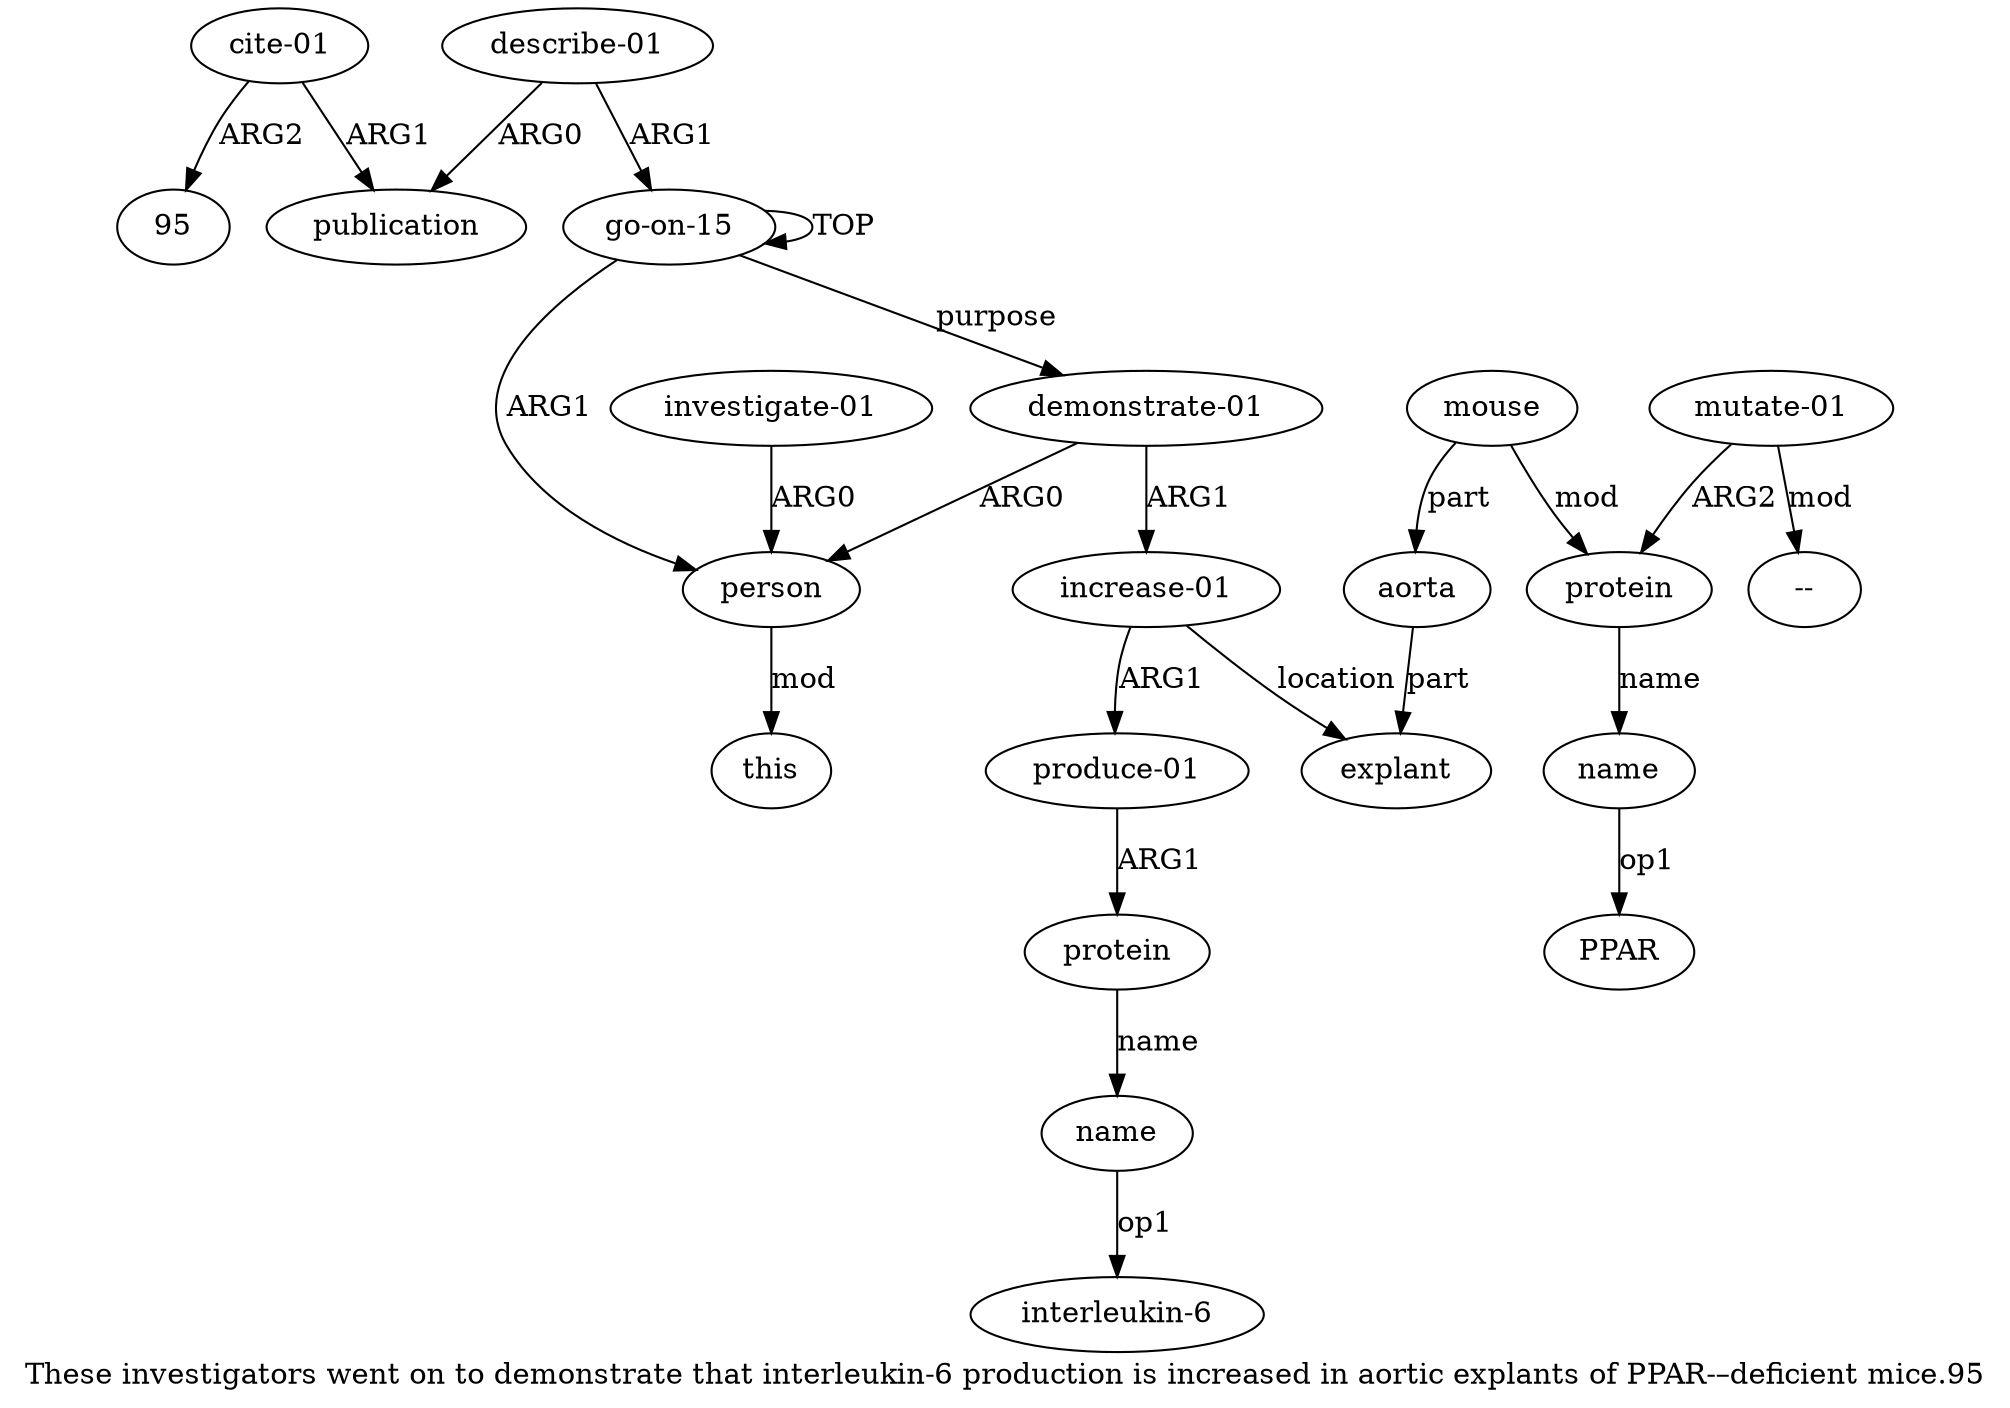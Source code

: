 digraph  {
	graph [label="These investigators went on to demonstrate that interleukin-6 production is increased in aortic explants of PPAR-–deficient mice.95"];
	node [label="\N"];
	"a17 95"	 [color=black,
		gold_ind=-1,
		gold_label=95,
		label=95,
		test_ind=-1,
		test_label=95];
	"a13 PPAR"	 [color=black,
		gold_ind=-1,
		gold_label=PPAR,
		label=PPAR,
		test_ind=-1,
		test_label=PPAR];
	"a14 --"	 [color=black,
		gold_ind=-1,
		gold_label="--",
		label="--",
		test_ind=-1,
		test_label="--"];
	a15	 [color=black,
		gold_ind=15,
		gold_label="describe-01",
		label="describe-01",
		test_ind=15,
		test_label="describe-01"];
	a16	 [color=black,
		gold_ind=16,
		gold_label=publication,
		label=publication,
		test_ind=16,
		test_label=publication];
	a15 -> a16 [key=0,
	color=black,
	gold_label=ARG0,
	label=ARG0,
	test_label=ARG0];
a0 [color=black,
	gold_ind=0,
	gold_label="go-on-15",
	label="go-on-15",
	test_ind=0,
	test_label="go-on-15"];
a15 -> a0 [key=0,
color=black,
gold_label=ARG1,
label=ARG1,
test_label=ARG1];
a14 [color=black,
gold_ind=14,
gold_label="mutate-01",
label="mutate-01",
test_ind=14,
test_label="mutate-01"];
a14 -> "a14 --" [key=0,
color=black,
gold_label=mod,
label=mod,
test_label=mod];
a12 [color=black,
gold_ind=12,
gold_label=protein,
label=protein,
test_ind=12,
test_label=protein];
a14 -> a12 [key=0,
color=black,
gold_label=ARG2,
label=ARG2,
test_label=ARG2];
a17 [color=black,
gold_ind=17,
gold_label="cite-01",
label="cite-01",
test_ind=17,
test_label="cite-01"];
a17 -> "a17 95" [key=0,
color=black,
gold_label=ARG2,
label=ARG2,
test_label=ARG2];
a17 -> a16 [key=0,
color=black,
gold_label=ARG1,
label=ARG1,
test_label=ARG1];
a11 [color=black,
gold_ind=11,
gold_label=mouse,
label=mouse,
test_ind=11,
test_label=mouse];
a10 [color=black,
gold_ind=10,
gold_label=aorta,
label=aorta,
test_ind=10,
test_label=aorta];
a11 -> a10 [key=0,
color=black,
gold_label=part,
label=part,
test_label=part];
a11 -> a12 [key=0,
color=black,
gold_label=mod,
label=mod,
test_label=mod];
a9 [color=black,
gold_ind=9,
gold_label=explant,
label=explant,
test_ind=9,
test_label=explant];
a10 -> a9 [key=0,
color=black,
gold_label=part,
label=part,
test_label=part];
a13 [color=black,
gold_ind=13,
gold_label=name,
label=name,
test_ind=13,
test_label=name];
a13 -> "a13 PPAR" [key=0,
color=black,
gold_label=op1,
label=op1,
test_label=op1];
a12 -> a13 [key=0,
color=black,
gold_label=name,
label=name,
test_label=name];
"a8 interleukin-6" [color=black,
gold_ind=-1,
gold_label="interleukin-6",
label="interleukin-6",
test_ind=-1,
test_label="interleukin-6"];
a1 [color=black,
gold_ind=1,
gold_label=person,
label=person,
test_ind=1,
test_label=person];
a3 [color=black,
gold_ind=3,
gold_label=this,
label=this,
test_ind=3,
test_label=this];
a1 -> a3 [key=0,
color=black,
gold_label=mod,
label=mod,
test_label=mod];
a0 -> a1 [key=0,
color=black,
gold_label=ARG1,
label=ARG1,
test_label=ARG1];
a0 -> a0 [key=0,
color=black,
gold_label=TOP,
label=TOP,
test_label=TOP];
a4 [color=black,
gold_ind=4,
gold_label="demonstrate-01",
label="demonstrate-01",
test_ind=4,
test_label="demonstrate-01"];
a0 -> a4 [key=0,
color=black,
gold_label=purpose,
label=purpose,
test_label=purpose];
a2 [color=black,
gold_ind=2,
gold_label="investigate-01",
label="investigate-01",
test_ind=2,
test_label="investigate-01"];
a2 -> a1 [key=0,
color=black,
gold_label=ARG0,
label=ARG0,
test_label=ARG0];
a5 [color=black,
gold_ind=5,
gold_label="increase-01",
label="increase-01",
test_ind=5,
test_label="increase-01"];
a6 [color=black,
gold_ind=6,
gold_label="produce-01",
label="produce-01",
test_ind=6,
test_label="produce-01"];
a5 -> a6 [key=0,
color=black,
gold_label=ARG1,
label=ARG1,
test_label=ARG1];
a5 -> a9 [key=0,
color=black,
gold_label=location,
label=location,
test_label=location];
a4 -> a1 [key=0,
color=black,
gold_label=ARG0,
label=ARG0,
test_label=ARG0];
a4 -> a5 [key=0,
color=black,
gold_label=ARG1,
label=ARG1,
test_label=ARG1];
a7 [color=black,
gold_ind=7,
gold_label=protein,
label=protein,
test_ind=7,
test_label=protein];
a8 [color=black,
gold_ind=8,
gold_label=name,
label=name,
test_ind=8,
test_label=name];
a7 -> a8 [key=0,
color=black,
gold_label=name,
label=name,
test_label=name];
a6 -> a7 [key=0,
color=black,
gold_label=ARG1,
label=ARG1,
test_label=ARG1];
a8 -> "a8 interleukin-6" [key=0,
color=black,
gold_label=op1,
label=op1,
test_label=op1];
}
